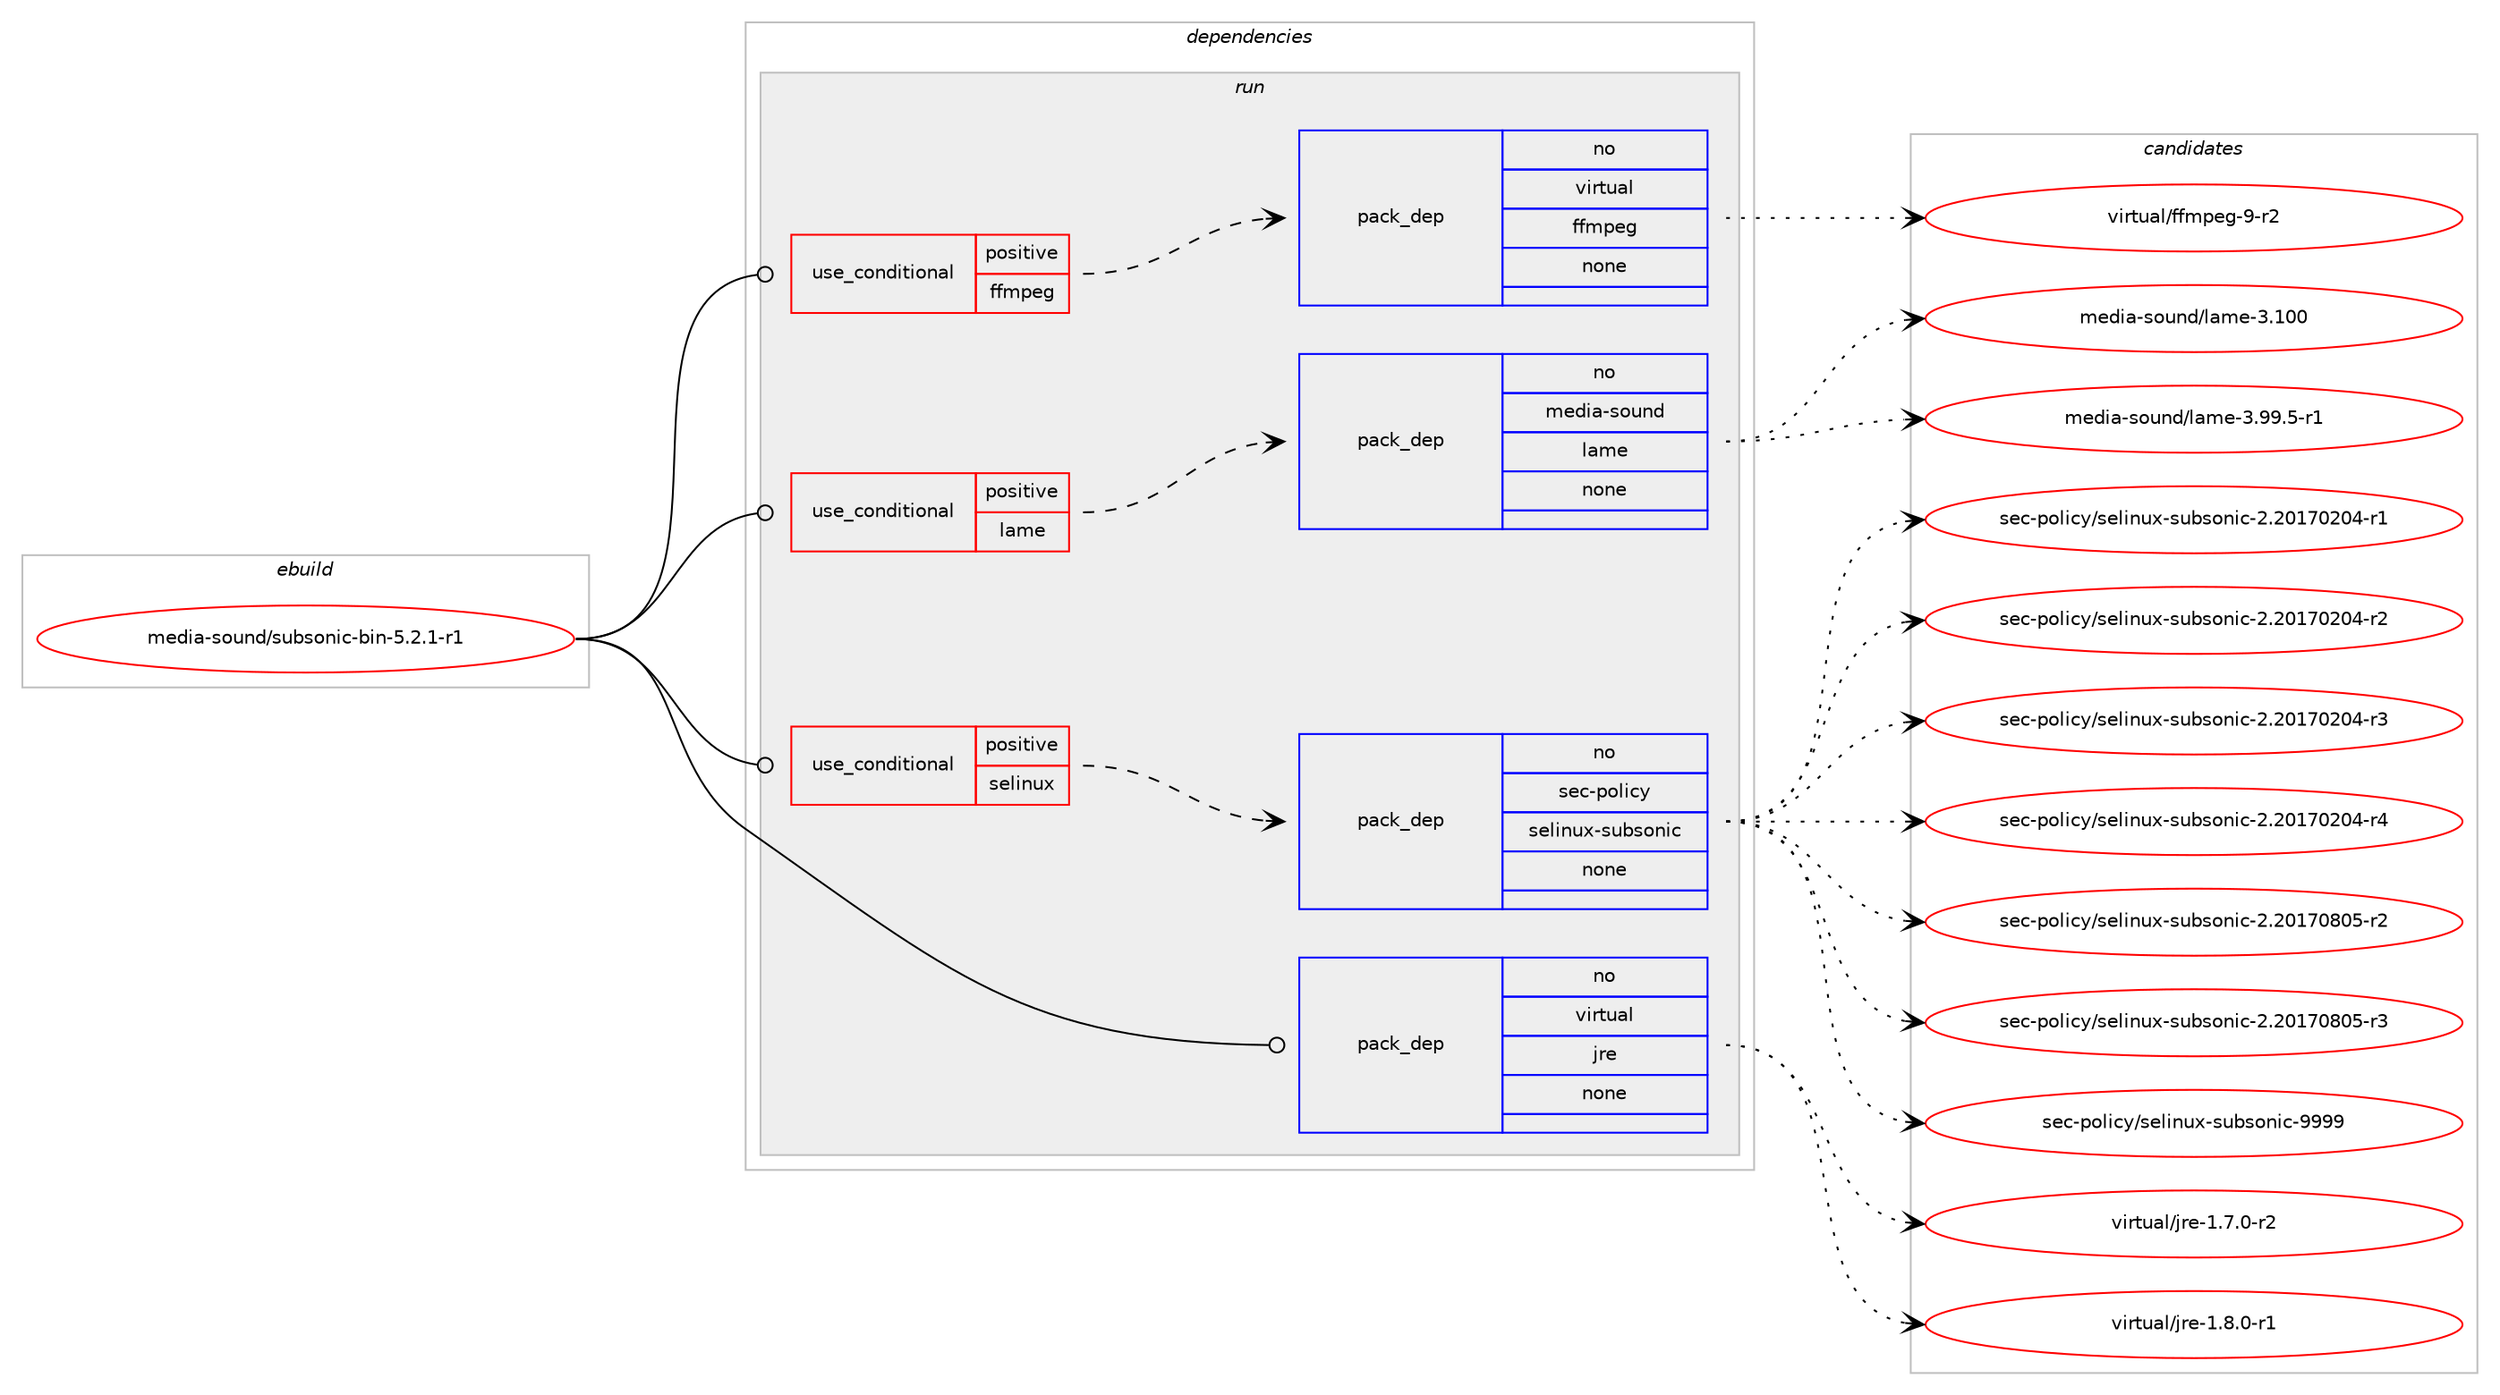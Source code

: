 digraph prolog {

# *************
# Graph options
# *************

newrank=true;
concentrate=true;
compound=true;
graph [rankdir=LR,fontname=Helvetica,fontsize=10,ranksep=1.5];#, ranksep=2.5, nodesep=0.2];
edge  [arrowhead=vee];
node  [fontname=Helvetica,fontsize=10];

# **********
# The ebuild
# **********

subgraph cluster_leftcol {
color=gray;
rank=same;
label=<<i>ebuild</i>>;
id [label="media-sound/subsonic-bin-5.2.1-r1", color=red, width=4, href="../media-sound/subsonic-bin-5.2.1-r1.svg"];
}

# ****************
# The dependencies
# ****************

subgraph cluster_midcol {
color=gray;
label=<<i>dependencies</i>>;
subgraph cluster_compile {
fillcolor="#eeeeee";
style=filled;
label=<<i>compile</i>>;
}
subgraph cluster_compileandrun {
fillcolor="#eeeeee";
style=filled;
label=<<i>compile and run</i>>;
}
subgraph cluster_run {
fillcolor="#eeeeee";
style=filled;
label=<<i>run</i>>;
subgraph cond94944 {
dependency387185 [label=<<TABLE BORDER="0" CELLBORDER="1" CELLSPACING="0" CELLPADDING="4"><TR><TD ROWSPAN="3" CELLPADDING="10">use_conditional</TD></TR><TR><TD>positive</TD></TR><TR><TD>ffmpeg</TD></TR></TABLE>>, shape=none, color=red];
subgraph pack285962 {
dependency387186 [label=<<TABLE BORDER="0" CELLBORDER="1" CELLSPACING="0" CELLPADDING="4" WIDTH="220"><TR><TD ROWSPAN="6" CELLPADDING="30">pack_dep</TD></TR><TR><TD WIDTH="110">no</TD></TR><TR><TD>virtual</TD></TR><TR><TD>ffmpeg</TD></TR><TR><TD>none</TD></TR><TR><TD></TD></TR></TABLE>>, shape=none, color=blue];
}
dependency387185:e -> dependency387186:w [weight=20,style="dashed",arrowhead="vee"];
}
id:e -> dependency387185:w [weight=20,style="solid",arrowhead="odot"];
subgraph cond94945 {
dependency387187 [label=<<TABLE BORDER="0" CELLBORDER="1" CELLSPACING="0" CELLPADDING="4"><TR><TD ROWSPAN="3" CELLPADDING="10">use_conditional</TD></TR><TR><TD>positive</TD></TR><TR><TD>lame</TD></TR></TABLE>>, shape=none, color=red];
subgraph pack285963 {
dependency387188 [label=<<TABLE BORDER="0" CELLBORDER="1" CELLSPACING="0" CELLPADDING="4" WIDTH="220"><TR><TD ROWSPAN="6" CELLPADDING="30">pack_dep</TD></TR><TR><TD WIDTH="110">no</TD></TR><TR><TD>media-sound</TD></TR><TR><TD>lame</TD></TR><TR><TD>none</TD></TR><TR><TD></TD></TR></TABLE>>, shape=none, color=blue];
}
dependency387187:e -> dependency387188:w [weight=20,style="dashed",arrowhead="vee"];
}
id:e -> dependency387187:w [weight=20,style="solid",arrowhead="odot"];
subgraph cond94946 {
dependency387189 [label=<<TABLE BORDER="0" CELLBORDER="1" CELLSPACING="0" CELLPADDING="4"><TR><TD ROWSPAN="3" CELLPADDING="10">use_conditional</TD></TR><TR><TD>positive</TD></TR><TR><TD>selinux</TD></TR></TABLE>>, shape=none, color=red];
subgraph pack285964 {
dependency387190 [label=<<TABLE BORDER="0" CELLBORDER="1" CELLSPACING="0" CELLPADDING="4" WIDTH="220"><TR><TD ROWSPAN="6" CELLPADDING="30">pack_dep</TD></TR><TR><TD WIDTH="110">no</TD></TR><TR><TD>sec-policy</TD></TR><TR><TD>selinux-subsonic</TD></TR><TR><TD>none</TD></TR><TR><TD></TD></TR></TABLE>>, shape=none, color=blue];
}
dependency387189:e -> dependency387190:w [weight=20,style="dashed",arrowhead="vee"];
}
id:e -> dependency387189:w [weight=20,style="solid",arrowhead="odot"];
subgraph pack285965 {
dependency387191 [label=<<TABLE BORDER="0" CELLBORDER="1" CELLSPACING="0" CELLPADDING="4" WIDTH="220"><TR><TD ROWSPAN="6" CELLPADDING="30">pack_dep</TD></TR><TR><TD WIDTH="110">no</TD></TR><TR><TD>virtual</TD></TR><TR><TD>jre</TD></TR><TR><TD>none</TD></TR><TR><TD></TD></TR></TABLE>>, shape=none, color=blue];
}
id:e -> dependency387191:w [weight=20,style="solid",arrowhead="odot"];
}
}

# **************
# The candidates
# **************

subgraph cluster_choices {
rank=same;
color=gray;
label=<<i>candidates</i>>;

subgraph choice285962 {
color=black;
nodesep=1;
choice118105114116117971084710210210911210110345574511450 [label="virtual/ffmpeg-9-r2", color=red, width=4,href="../virtual/ffmpeg-9-r2.svg"];
dependency387186:e -> choice118105114116117971084710210210911210110345574511450:w [style=dotted,weight="100"];
}
subgraph choice285963 {
color=black;
nodesep=1;
choice10910110010597451151111171101004710897109101455146494848 [label="media-sound/lame-3.100", color=red, width=4,href="../media-sound/lame-3.100.svg"];
choice10910110010597451151111171101004710897109101455146575746534511449 [label="media-sound/lame-3.99.5-r1", color=red, width=4,href="../media-sound/lame-3.99.5-r1.svg"];
dependency387188:e -> choice10910110010597451151111171101004710897109101455146494848:w [style=dotted,weight="100"];
dependency387188:e -> choice10910110010597451151111171101004710897109101455146575746534511449:w [style=dotted,weight="100"];
}
subgraph choice285964 {
color=black;
nodesep=1;
choice1151019945112111108105991214711510110810511011712045115117981151111101059945504650484955485048524511449 [label="sec-policy/selinux-subsonic-2.20170204-r1", color=red, width=4,href="../sec-policy/selinux-subsonic-2.20170204-r1.svg"];
choice1151019945112111108105991214711510110810511011712045115117981151111101059945504650484955485048524511450 [label="sec-policy/selinux-subsonic-2.20170204-r2", color=red, width=4,href="../sec-policy/selinux-subsonic-2.20170204-r2.svg"];
choice1151019945112111108105991214711510110810511011712045115117981151111101059945504650484955485048524511451 [label="sec-policy/selinux-subsonic-2.20170204-r3", color=red, width=4,href="../sec-policy/selinux-subsonic-2.20170204-r3.svg"];
choice1151019945112111108105991214711510110810511011712045115117981151111101059945504650484955485048524511452 [label="sec-policy/selinux-subsonic-2.20170204-r4", color=red, width=4,href="../sec-policy/selinux-subsonic-2.20170204-r4.svg"];
choice1151019945112111108105991214711510110810511011712045115117981151111101059945504650484955485648534511450 [label="sec-policy/selinux-subsonic-2.20170805-r2", color=red, width=4,href="../sec-policy/selinux-subsonic-2.20170805-r2.svg"];
choice1151019945112111108105991214711510110810511011712045115117981151111101059945504650484955485648534511451 [label="sec-policy/selinux-subsonic-2.20170805-r3", color=red, width=4,href="../sec-policy/selinux-subsonic-2.20170805-r3.svg"];
choice115101994511211110810599121471151011081051101171204511511798115111110105994557575757 [label="sec-policy/selinux-subsonic-9999", color=red, width=4,href="../sec-policy/selinux-subsonic-9999.svg"];
dependency387190:e -> choice1151019945112111108105991214711510110810511011712045115117981151111101059945504650484955485048524511449:w [style=dotted,weight="100"];
dependency387190:e -> choice1151019945112111108105991214711510110810511011712045115117981151111101059945504650484955485048524511450:w [style=dotted,weight="100"];
dependency387190:e -> choice1151019945112111108105991214711510110810511011712045115117981151111101059945504650484955485048524511451:w [style=dotted,weight="100"];
dependency387190:e -> choice1151019945112111108105991214711510110810511011712045115117981151111101059945504650484955485048524511452:w [style=dotted,weight="100"];
dependency387190:e -> choice1151019945112111108105991214711510110810511011712045115117981151111101059945504650484955485648534511450:w [style=dotted,weight="100"];
dependency387190:e -> choice1151019945112111108105991214711510110810511011712045115117981151111101059945504650484955485648534511451:w [style=dotted,weight="100"];
dependency387190:e -> choice115101994511211110810599121471151011081051101171204511511798115111110105994557575757:w [style=dotted,weight="100"];
}
subgraph choice285965 {
color=black;
nodesep=1;
choice11810511411611797108471061141014549465546484511450 [label="virtual/jre-1.7.0-r2", color=red, width=4,href="../virtual/jre-1.7.0-r2.svg"];
choice11810511411611797108471061141014549465646484511449 [label="virtual/jre-1.8.0-r1", color=red, width=4,href="../virtual/jre-1.8.0-r1.svg"];
dependency387191:e -> choice11810511411611797108471061141014549465546484511450:w [style=dotted,weight="100"];
dependency387191:e -> choice11810511411611797108471061141014549465646484511449:w [style=dotted,weight="100"];
}
}

}
